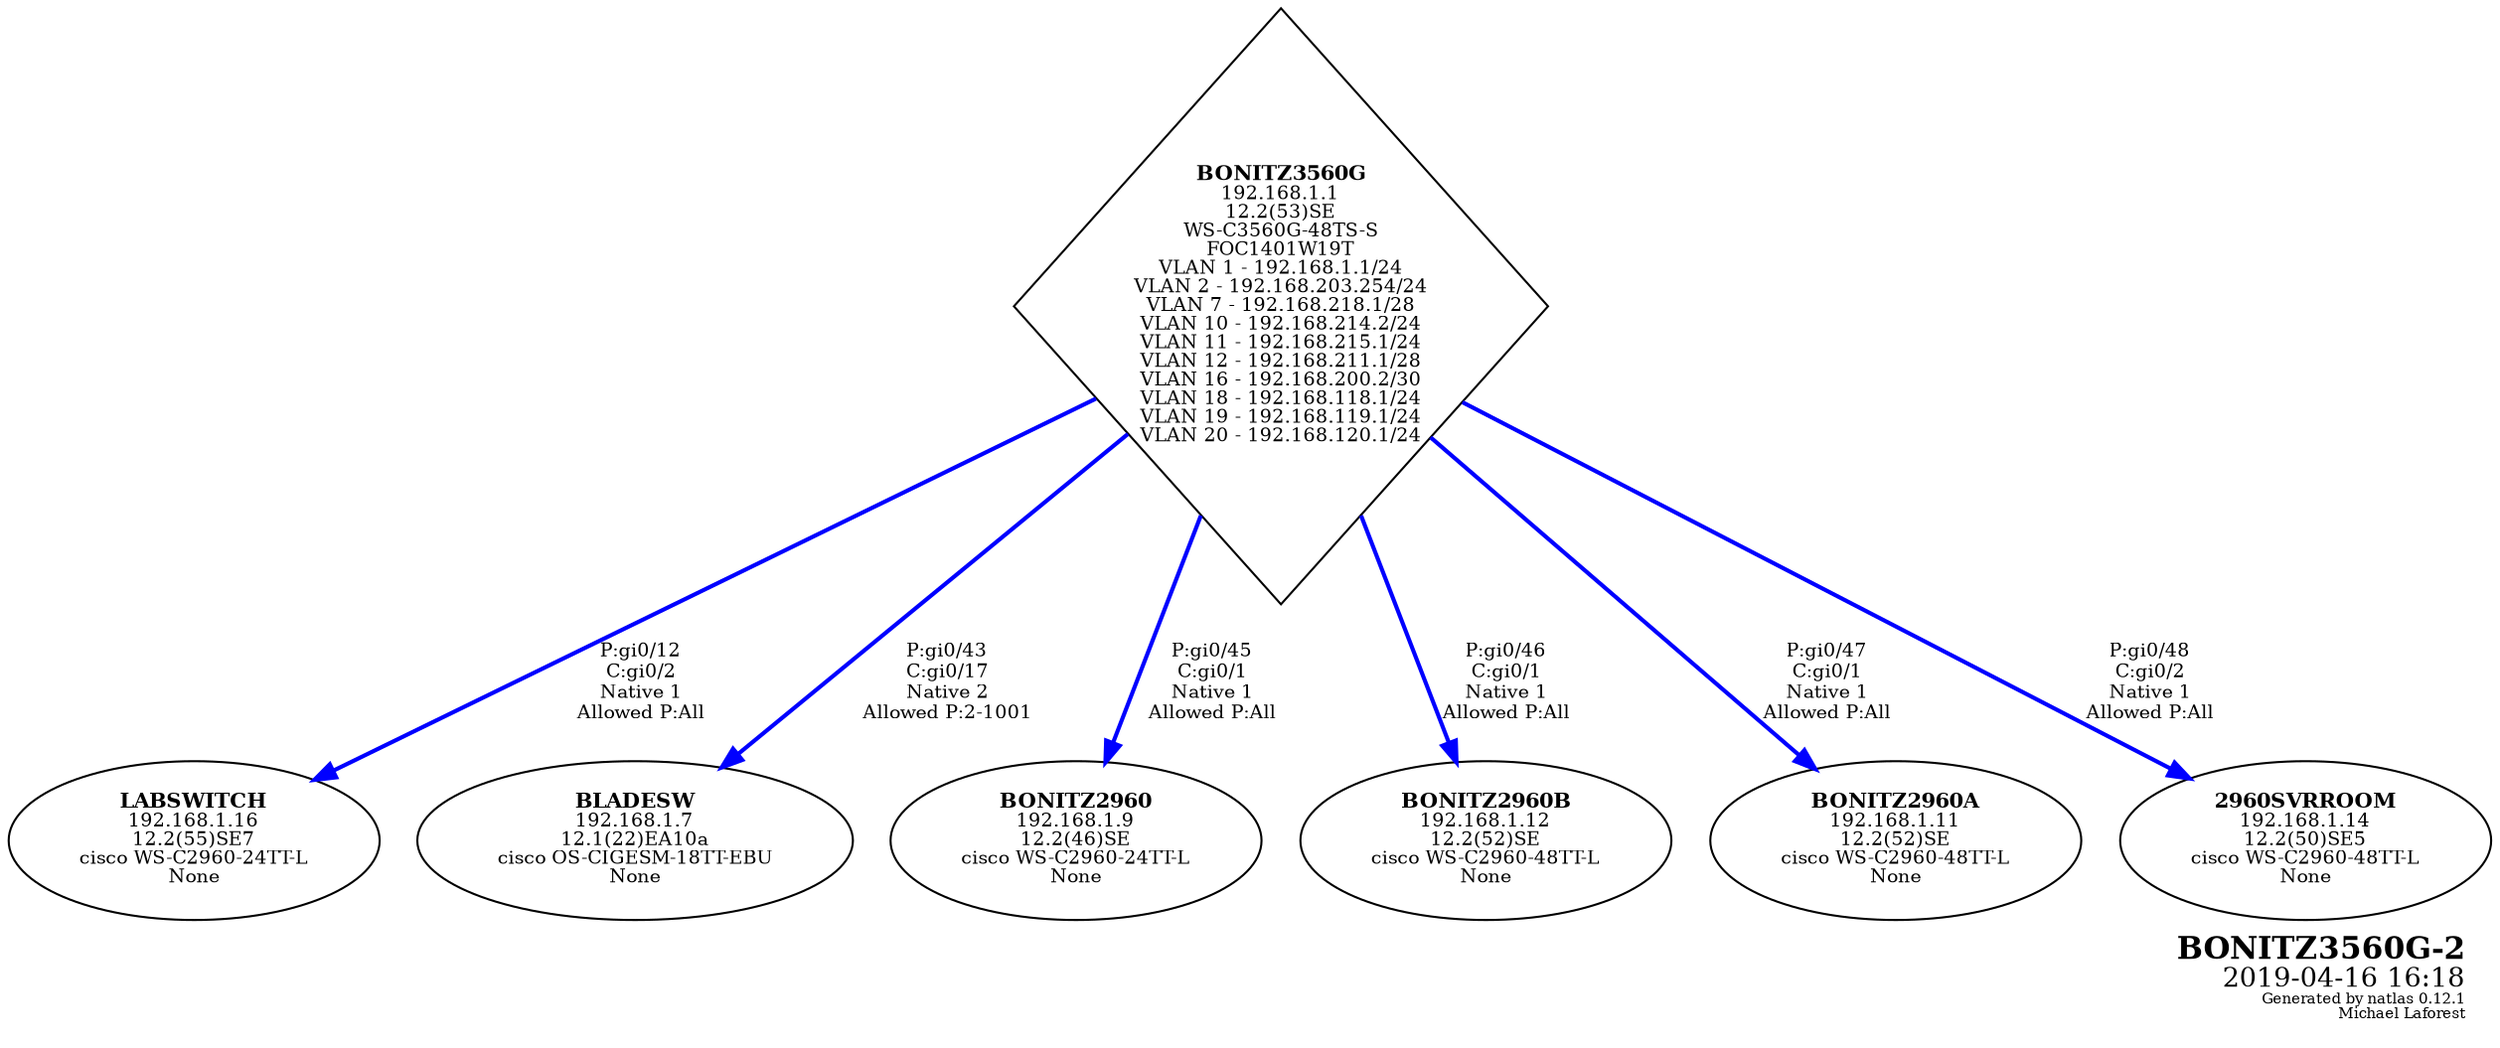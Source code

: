 graph G {
	graph [bb="0,0,1037.7,498.37",
		fontsize=10,
		label=<<table border="0"><tr><td balign="right"><font point-size="15"><b>BONITZ3560G-2</b></font><br /><font point-size="13">2019-04-16 16:18</font><br /><font point-size="7">Generated by natlas 0.12.1<br />Michael Laforest</font><br /></td></tr></table>>,
		labeljust=r,
		labelloc=b,
		lheight=0.69,
		lp="969.24,29",
		lwidth=1.68
	];
	node [fontsize=9,
		label="\N"
	];
	edge [fontsize=9,
		labeljust=l
	];
	BONITZ3560G	 [height=4,
		label=<<font point-size="10"><b>BONITZ3560G</b></font><br />192.168.1.1<br />12.2(53)SE<br />WS-C3560G-48TS-S<br />FOC1401W19T<br />VLAN 1 - 192.168.1.1/24<br />VLAN 2 - 192.168.203.254/24<br />VLAN 7 - 192.168.218.1/28<br />VLAN 10 - 192.168.214.2/24<br />VLAN 11 - 192.168.215.1/24<br />VLAN 12 - 192.168.211.1/28<br />VLAN 16 - 192.168.200.2/30<br />VLAN 18 - 192.168.118.1/24<br />VLAN 19 - 192.168.119.1/24<br />VLAN 20 - 192.168.120.1/24<br />>,
		peripheries=1,
		pos="533.37,354.37",
		shape=diamond,
		style=solid,
		width=3.5556];
	LABSWITCH	 [height=1.0607,
		label=<<font point-size="10"><b>LABSWITCH</b></font><br />192.168.1.16<br />12.2(55)SE7<br />cisco WS-C2960-24TT-L<br />None<br />>,
		peripheries=1,
		pos="76.368,96.184",
		shape=ellipse,
		style=solid,
		width=2.1213];
	BONITZ3560G -- LABSWITCH	 [color=blue,
		dir=forward,
		label="P:gi0/12\nC:gi0/2\nNative 1\nAllowed P:All",
		lp="263.37,172.37",
		pos="e,127.03,124.81 447.95,306.11 357.02,254.74 215.53,174.81 135.95,129.85",
		style=bold];
	BLADESW	 [height=1.0607,
		label=<<font point-size="10"><b>BLADESW</b></font><br />192.168.1.7<br />12.1(22)EA10a<br />cisco OS-CIGESM-18TT-EBU<br />None<br />>,
		peripheries=1,
		pos="262.37,96.184",
		shape=ellipse,
		style=solid,
		width=2.5534];
	BONITZ3560G -- BLADESW	 [color=blue,
		dir=forward,
		label="P:gi0/43\nC:gi0/17\nNative 2\nAllowed P:2-1001",
		lp="391.87,172.37",
		pos="e,299.14,131.22 463.93,288.21 414.37,241 349.2,178.91 306.57,138.3",
		style=bold];
	BONITZ2960	 [height=1.0607,
		label=<<font point-size="10"><b>BONITZ2960</b></font><br />192.168.1.9<br />12.2(46)SE<br />cisco WS-C2960-24TT-L<br />None<br />>,
		peripheries=1,
		pos="448.37,96.184",
		shape=ellipse,
		style=solid,
		width=2.1213];
	BONITZ3560G -- BONITZ2960	 [color=blue,
		dir=forward,
		label="P:gi0/45\nC:gi0/1\nNative 1\nAllowed P:All",
		lp="504.37,172.37",
		pos="e,460.82,134.02 498.67,248.98 486.63,212.4 473.72,173.19 464,143.65",
		style=bold];
	BONITZ2960B	 [height=1.0607,
		label=<<font point-size="10"><b>BONITZ2960B</b></font><br />192.168.1.12<br />12.2(52)SE<br />cisco WS-C2960-48TT-L<br />None<br />>,
		peripheries=1,
		pos="619.37,96.184",
		shape=ellipse,
		style=solid,
		width=2.1213];
	BONITZ3560G -- BONITZ2960B	 [color=blue,
		dir=forward,
		label="P:gi0/46\nC:gi0/1\nNative 1\nAllowed P:All",
		lp="625.37,172.37",
		pos="e,606.72,134.14 568.35,249.35 580.55,212.73 593.64,173.42 603.51,143.8",
		style=bold];
	BONITZ2960A	 [height=1.0607,
		label=<<font point-size="10"><b>BONITZ2960A</b></font><br />192.168.1.11<br />12.2(52)SE<br />cisco WS-C2960-48TT-L<br />None<br />>,
		peripheries=1,
		pos="790.37,96.184",
		shape=ellipse,
		style=solid,
		width=2.1213];
	BONITZ3560G -- BONITZ2960A	 [color=blue,
		dir=forward,
		label="P:gi0/47\nC:gi0/1\nNative 1\nAllowed P:All",
		lp="754.37,172.37",
		pos="e,756.05,130.66 601.23,286.2 648.13,239.08 709.01,177.91 748.86,137.88",
		style=bold];
	"2960SVRROOM"	 [height=1.0607,
		label=<<font point-size="10"><b>2960SVRROOM</b></font><br />192.168.1.14<br />12.2(50)SE5<br />cisco WS-C2960-48TT-L<br />None<br />>,
		peripheries=1,
		pos="961.37,96.184",
		shape=ellipse,
		style=solid,
		width=2.1213];
	BONITZ3560G -- "2960SVRROOM"	 [color=blue,
		dir=forward,
		label="P:gi0/48\nC:gi0/2\nNative 1\nAllowed P:All",
		lp="884.37,172.37",
		pos="e,912.37,125.74 616.91,303.97 701.41,253 829.81,175.54 903.65,131",
		style=bold];
}
